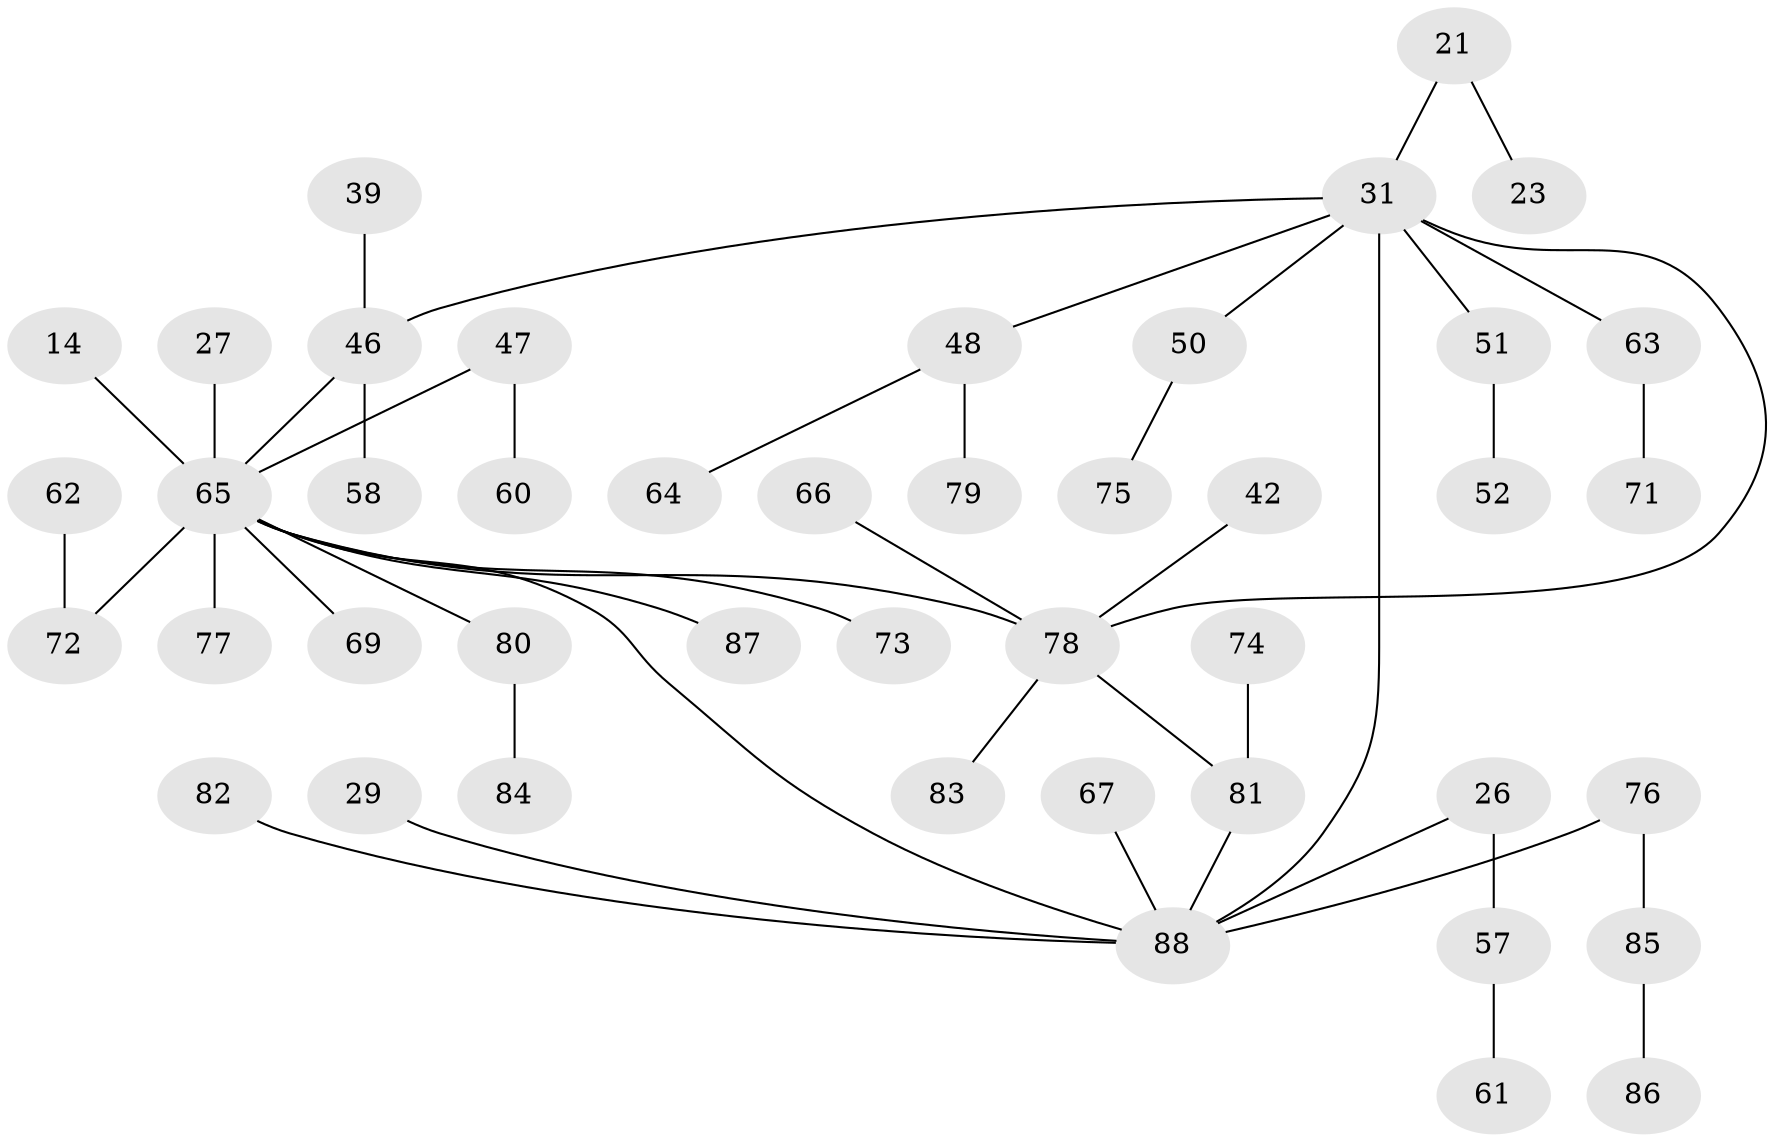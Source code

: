 // original degree distribution, {4: 0.07954545454545454, 7: 0.011363636363636364, 3: 0.18181818181818182, 5: 0.056818181818181816, 2: 0.26136363636363635, 1: 0.4090909090909091}
// Generated by graph-tools (version 1.1) at 2025/42/03/09/25 04:42:56]
// undirected, 44 vertices, 46 edges
graph export_dot {
graph [start="1"]
  node [color=gray90,style=filled];
  14;
  21;
  23;
  26;
  27;
  29;
  31 [super="+20+6+11"];
  39;
  42;
  46 [super="+28+13+22"];
  47;
  48 [super="+40"];
  50;
  51 [super="+36"];
  52;
  57;
  58;
  60;
  61;
  62;
  63 [super="+55"];
  64;
  65 [super="+15+30+35+37+43"];
  66;
  67;
  69;
  71;
  72 [super="+24+44"];
  73;
  74;
  75;
  76 [super="+70"];
  77;
  78 [super="+9+34"];
  79;
  80 [super="+68"];
  81 [super="+53+56"];
  82;
  83;
  84;
  85;
  86;
  87;
  88 [super="+16+59+49"];
  14 -- 65;
  21 -- 23;
  21 -- 31;
  26 -- 57;
  26 -- 88;
  27 -- 65;
  29 -- 88;
  31 -- 50;
  31 -- 78 [weight=2];
  31 -- 88 [weight=2];
  31 -- 51;
  31 -- 46;
  31 -- 48;
  31 -- 63;
  39 -- 46;
  42 -- 78;
  46 -- 65;
  46 -- 58;
  47 -- 60;
  47 -- 65;
  48 -- 64;
  48 -- 79;
  50 -- 75;
  51 -- 52;
  57 -- 61;
  62 -- 72;
  63 -- 71;
  65 -- 87;
  65 -- 72 [weight=2];
  65 -- 78 [weight=2];
  65 -- 69;
  65 -- 73;
  65 -- 77;
  65 -- 88 [weight=2];
  65 -- 80;
  66 -- 78;
  67 -- 88;
  74 -- 81;
  76 -- 88;
  76 -- 85;
  78 -- 83;
  78 -- 81;
  80 -- 84;
  81 -- 88;
  82 -- 88;
  85 -- 86;
}

